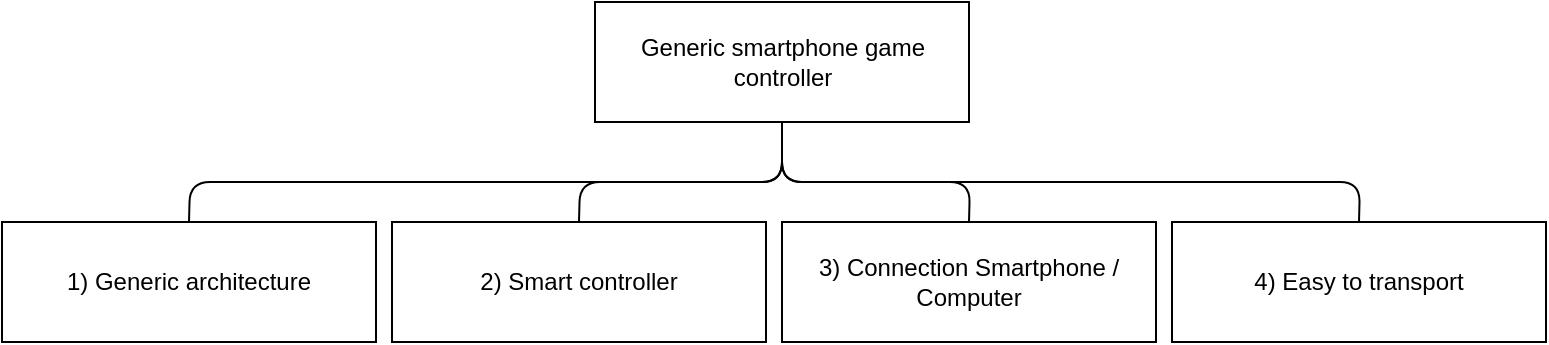 <mxfile version="10.7.3" type="device"><diagram id="nhI6AjZHHINzm6xHqZn-" name="Page-1"><mxGraphModel dx="670" dy="431" grid="1" gridSize="10" guides="1" tooltips="1" connect="1" arrows="1" fold="1" page="1" pageScale="1" pageWidth="827" pageHeight="1169" math="0" shadow="0"><root><mxCell id="0"/><mxCell id="1" parent="0"/><mxCell id="Y97RITMhsLIcZQyPCkJY-3" value="Generic smartphone game controller" style="rounded=0;whiteSpace=wrap;html=1;" vertex="1" parent="1"><mxGeometry x="316.5" y="50" width="187" height="60" as="geometry"/></mxCell><mxCell id="Y97RITMhsLIcZQyPCkJY-6" value="1) Generic architecture" style="rounded=0;whiteSpace=wrap;html=1;" vertex="1" parent="1"><mxGeometry x="20" y="160" width="187" height="60" as="geometry"/></mxCell><mxCell id="Y97RITMhsLIcZQyPCkJY-7" value="4) Easy to transport" style="rounded=0;whiteSpace=wrap;html=1;" vertex="1" parent="1"><mxGeometry x="605" y="160" width="187" height="60" as="geometry"/></mxCell><mxCell id="Y97RITMhsLIcZQyPCkJY-8" value="3) Connection Smartphone / Computer" style="rounded=0;whiteSpace=wrap;html=1;" vertex="1" parent="1"><mxGeometry x="410" y="160" width="187" height="60" as="geometry"/></mxCell><mxCell id="Y97RITMhsLIcZQyPCkJY-9" value="2) Smart controller" style="rounded=0;whiteSpace=wrap;html=1;" vertex="1" parent="1"><mxGeometry x="215" y="160" width="187" height="60" as="geometry"/></mxCell><mxCell id="Y97RITMhsLIcZQyPCkJY-10" value="" style="endArrow=none;html=1;exitX=0.5;exitY=0;exitDx=0;exitDy=0;entryX=0.5;entryY=1;entryDx=0;entryDy=0;" edge="1" parent="1" source="Y97RITMhsLIcZQyPCkJY-6" target="Y97RITMhsLIcZQyPCkJY-3"><mxGeometry width="50" height="50" relative="1" as="geometry"><mxPoint x="120" y="170" as="sourcePoint"/><mxPoint x="170" y="120" as="targetPoint"/><Array as="points"><mxPoint x="114" y="140"/><mxPoint x="410" y="140"/></Array></mxGeometry></mxCell><mxCell id="Y97RITMhsLIcZQyPCkJY-11" value="" style="endArrow=none;html=1;exitX=0.5;exitY=0;exitDx=0;exitDy=0;" edge="1" parent="1" source="Y97RITMhsLIcZQyPCkJY-9"><mxGeometry width="50" height="50" relative="1" as="geometry"><mxPoint x="460" y="270" as="sourcePoint"/><mxPoint x="410" y="110" as="targetPoint"/><Array as="points"><mxPoint x="309" y="140"/><mxPoint x="410" y="140"/></Array></mxGeometry></mxCell><mxCell id="Y97RITMhsLIcZQyPCkJY-12" value="" style="endArrow=none;html=1;exitX=0.5;exitY=0;exitDx=0;exitDy=0;entryX=0.5;entryY=1;entryDx=0;entryDy=0;" edge="1" parent="1" source="Y97RITMhsLIcZQyPCkJY-8" target="Y97RITMhsLIcZQyPCkJY-3"><mxGeometry width="50" height="50" relative="1" as="geometry"><mxPoint x="580" y="140" as="sourcePoint"/><mxPoint x="630" y="90" as="targetPoint"/><Array as="points"><mxPoint x="504" y="140"/><mxPoint x="410" y="140"/></Array></mxGeometry></mxCell><mxCell id="Y97RITMhsLIcZQyPCkJY-13" value="" style="endArrow=none;html=1;exitX=0.5;exitY=0;exitDx=0;exitDy=0;entryX=0.5;entryY=1;entryDx=0;entryDy=0;" edge="1" parent="1" source="Y97RITMhsLIcZQyPCkJY-7" target="Y97RITMhsLIcZQyPCkJY-3"><mxGeometry width="50" height="50" relative="1" as="geometry"><mxPoint x="620" y="140" as="sourcePoint"/><mxPoint x="670" y="90" as="targetPoint"/><Array as="points"><mxPoint x="699" y="140"/><mxPoint x="410" y="140"/></Array></mxGeometry></mxCell></root></mxGraphModel></diagram></mxfile>